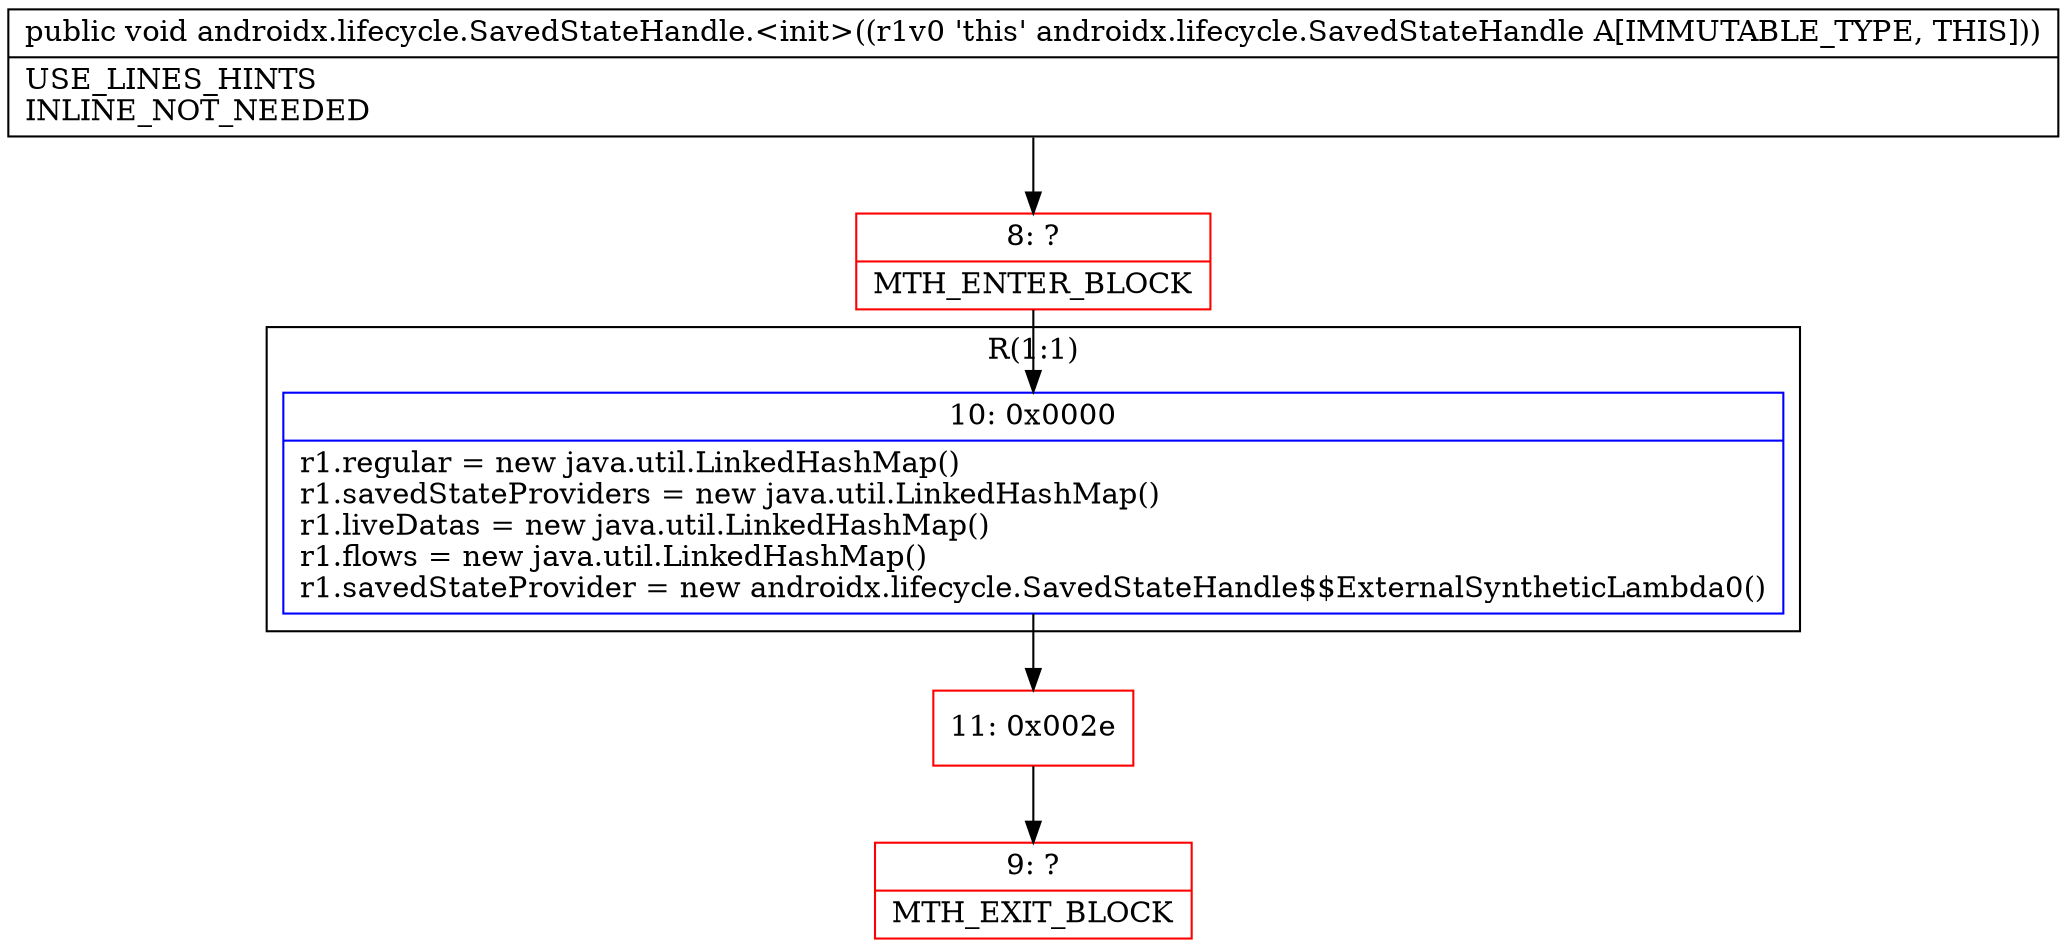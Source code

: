 digraph "CFG forandroidx.lifecycle.SavedStateHandle.\<init\>()V" {
subgraph cluster_Region_1667068442 {
label = "R(1:1)";
node [shape=record,color=blue];
Node_10 [shape=record,label="{10\:\ 0x0000|r1.regular = new java.util.LinkedHashMap()\lr1.savedStateProviders = new java.util.LinkedHashMap()\lr1.liveDatas = new java.util.LinkedHashMap()\lr1.flows = new java.util.LinkedHashMap()\lr1.savedStateProvider = new androidx.lifecycle.SavedStateHandle$$ExternalSyntheticLambda0()\l}"];
}
Node_8 [shape=record,color=red,label="{8\:\ ?|MTH_ENTER_BLOCK\l}"];
Node_11 [shape=record,color=red,label="{11\:\ 0x002e}"];
Node_9 [shape=record,color=red,label="{9\:\ ?|MTH_EXIT_BLOCK\l}"];
MethodNode[shape=record,label="{public void androidx.lifecycle.SavedStateHandle.\<init\>((r1v0 'this' androidx.lifecycle.SavedStateHandle A[IMMUTABLE_TYPE, THIS]))  | USE_LINES_HINTS\lINLINE_NOT_NEEDED\l}"];
MethodNode -> Node_8;Node_10 -> Node_11;
Node_8 -> Node_10;
Node_11 -> Node_9;
}

